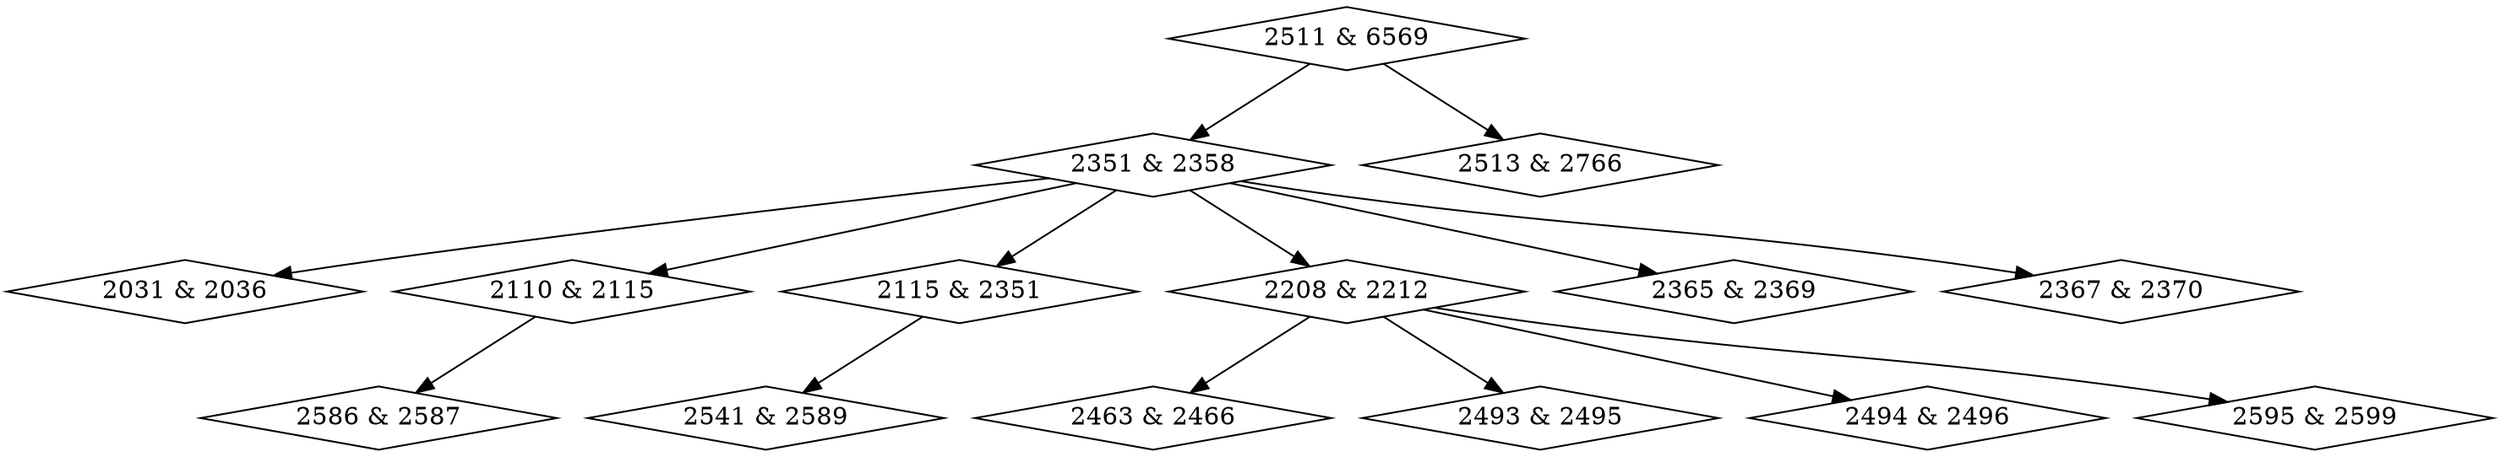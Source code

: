 digraph {
0 [label = "2031 & 2036", shape = diamond];
1 [label = "2110 & 2115", shape = diamond];
2 [label = "2115 & 2351", shape = diamond];
3 [label = "2351 & 2358", shape = diamond];
4 [label = "2208 & 2212", shape = diamond];
5 [label = "2365 & 2369", shape = diamond];
6 [label = "2367 & 2370", shape = diamond];
7 [label = "2463 & 2466", shape = diamond];
8 [label = "2493 & 2495", shape = diamond];
9 [label = "2494 & 2496", shape = diamond];
10 [label = "2511 & 6569", shape = diamond];
11 [label = "2513 & 2766", shape = diamond];
12 [label = "2541 & 2589", shape = diamond];
13 [label = "2586 & 2587", shape = diamond];
14 [label = "2595 & 2599", shape = diamond];
1->13;
2->12;
3->0;
3->1;
3->2;
3->4;
3->5;
3->6;
4->7;
4->8;
4->9;
4->14;
10->3;
10->11;
}
